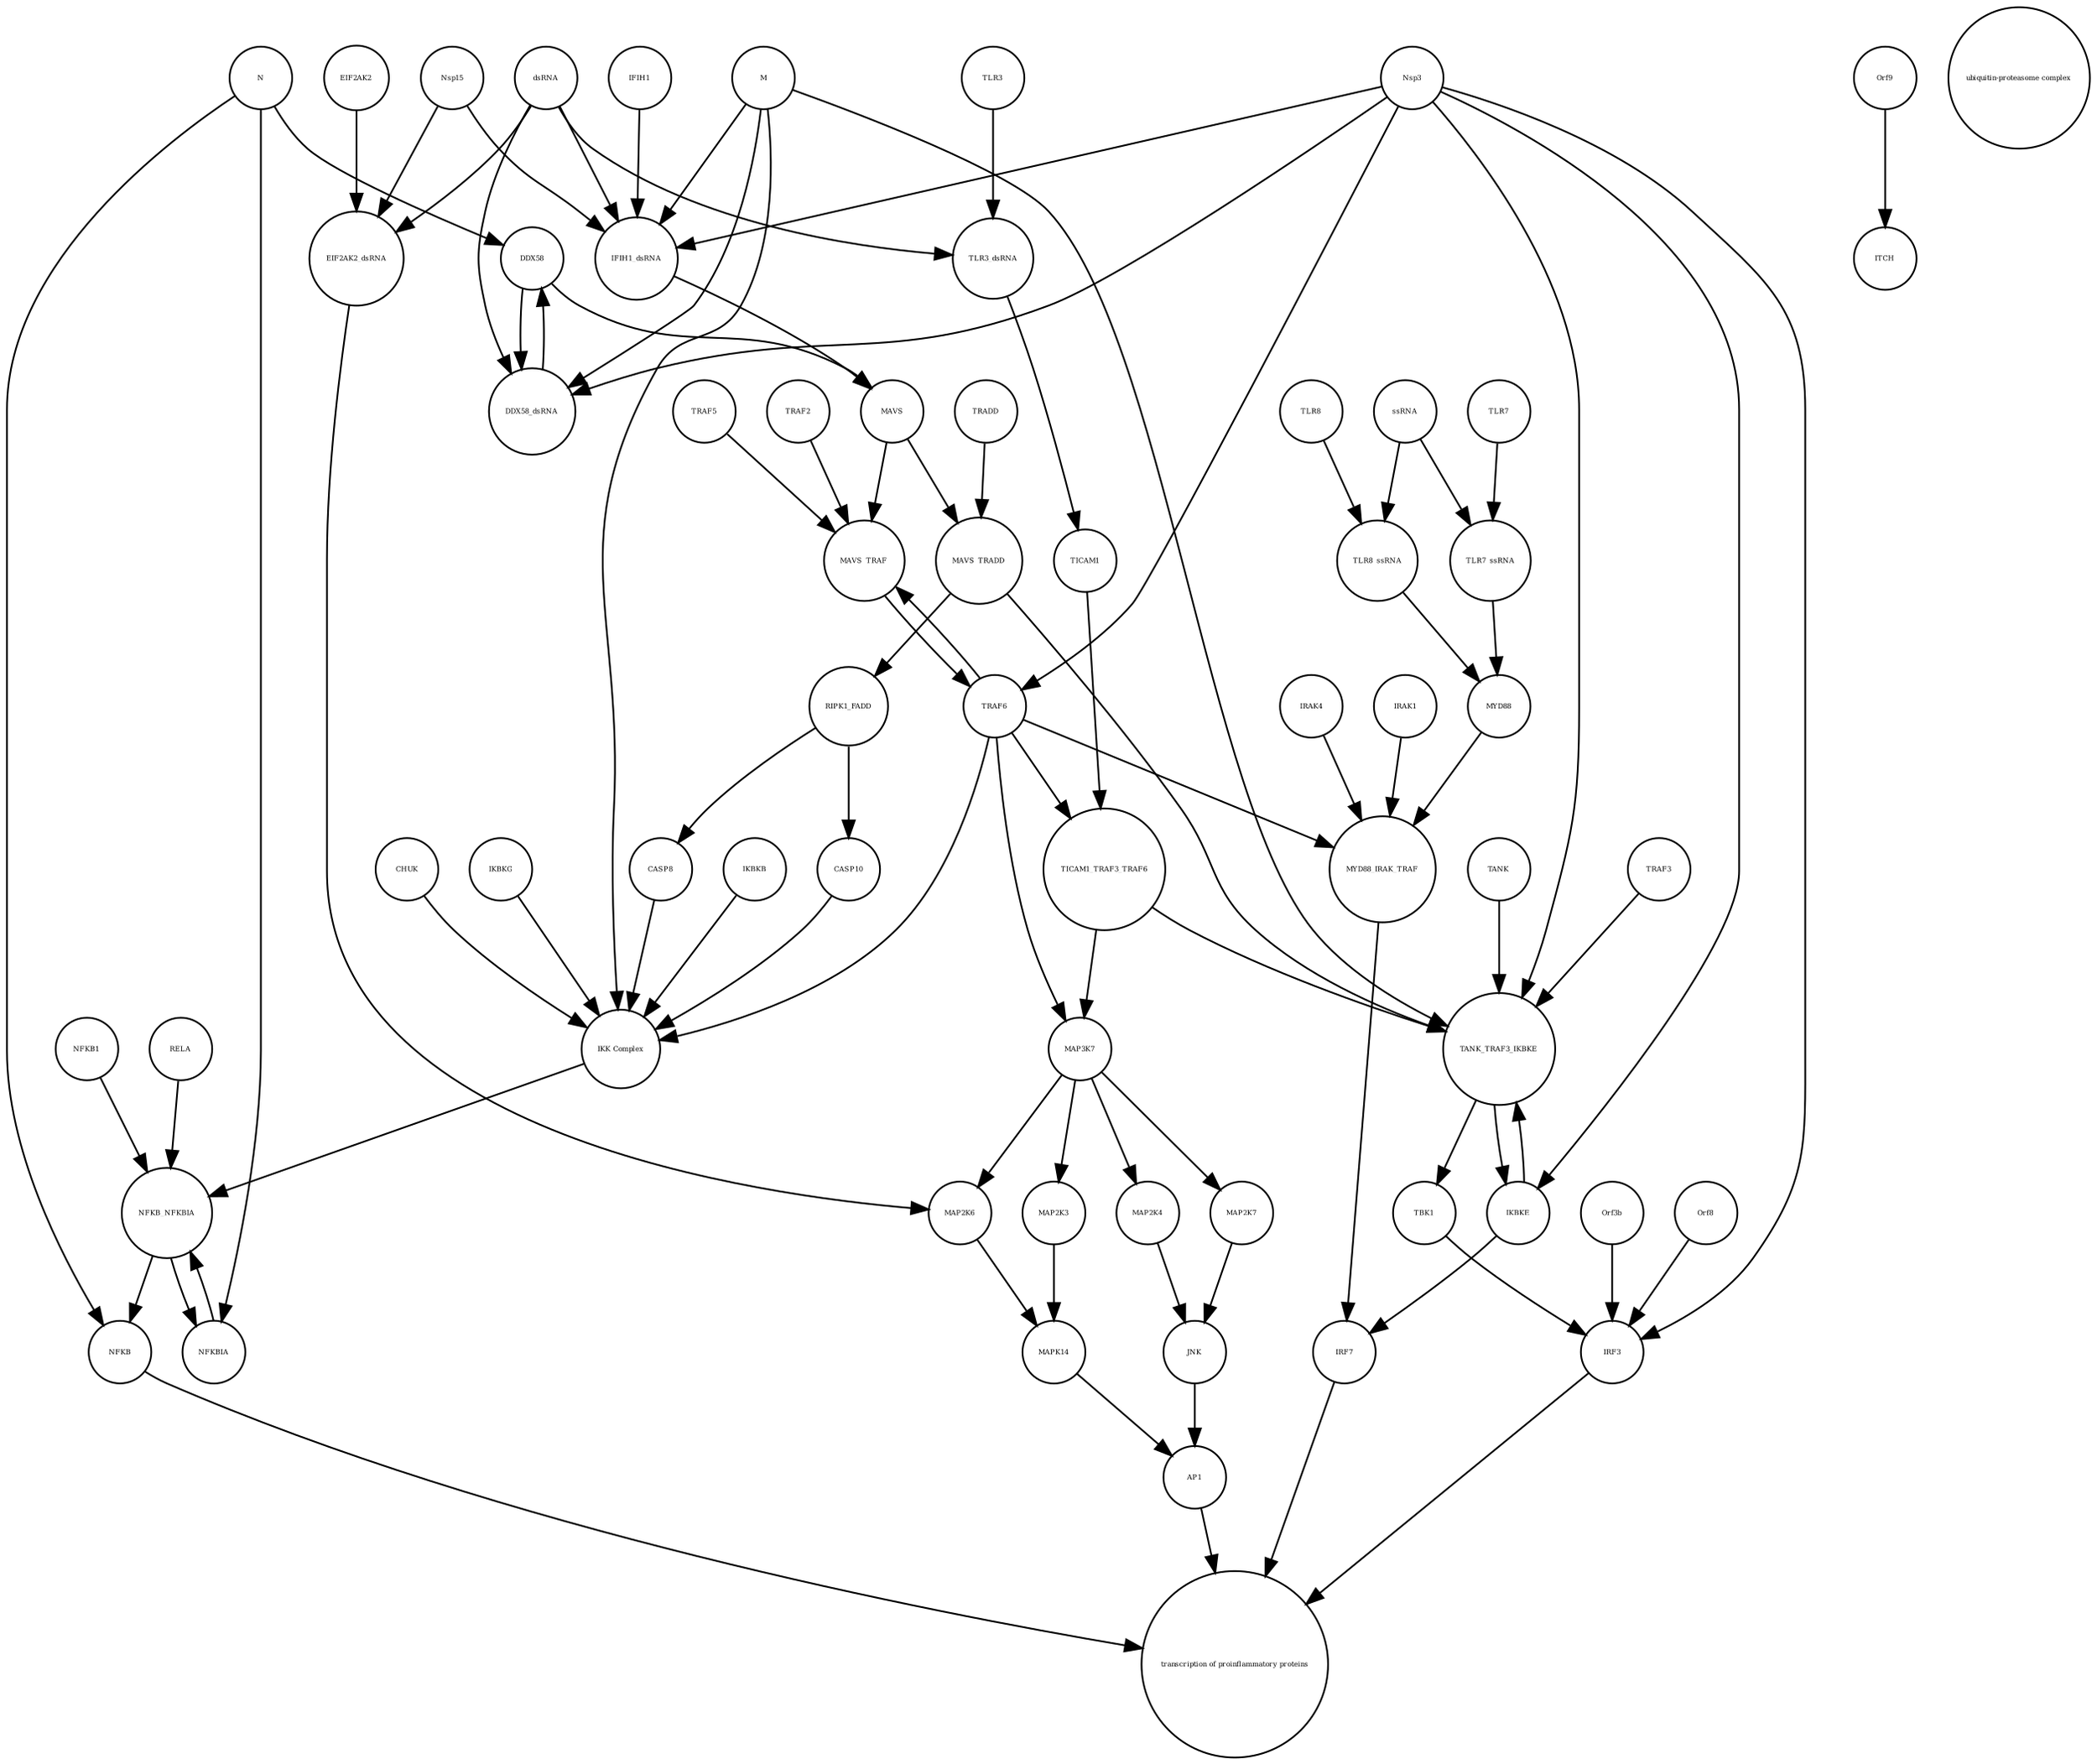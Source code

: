 strict digraph  {
AP1 [annotation="", bipartite=0, cls=complex, fontsize=4, label=AP1, shape=circle];
"transcription of proinflammatory proteins" [annotation="", bipartite=0, cls=phenotype, fontsize=4, label="transcription of proinflammatory proteins", shape=circle];
NFKB [annotation="", bipartite=0, cls=complex, fontsize=4, label=NFKB, shape=circle];
IRF3 [annotation=urn_miriam_hgnc_6118, bipartite=0, cls="macromolecule multimer", fontsize=4, label=IRF3, shape=circle];
IRF7 [annotation=urn_miriam_hgnc_6122, bipartite=0, cls="macromolecule multimer", fontsize=4, label=IRF7, shape=circle];
Orf3b [annotation=urn_miriam_uniprot_P59633, bipartite=0, cls=macromolecule, fontsize=4, label=Orf3b, shape=circle];
IRAK1 [annotation=urn_miriam_hgnc_6112, bipartite=0, cls=macromolecule, fontsize=4, label=IRAK1, shape=circle];
NFKB1 [annotation="", bipartite=0, cls=macromolecule, fontsize=4, label=NFKB1, shape=circle];
IKBKB [annotation="", bipartite=0, cls=macromolecule, fontsize=4, label=IKBKB, shape=circle];
M [annotation=urn_miriam_ncbiprotein_1796318601, bipartite=0, cls=macromolecule, fontsize=4, label=M, shape=circle];
CHUK [annotation="", bipartite=0, cls=macromolecule, fontsize=4, label=CHUK, shape=circle];
NFKBIA [annotation=urn_miriam_hgnc_7797, bipartite=0, cls=macromolecule, fontsize=4, label=NFKBIA, shape=circle];
IKBKG [annotation="", bipartite=0, cls=macromolecule, fontsize=4, label=IKBKG, shape=circle];
NFKB_NFKBIA [annotation="", bipartite=0, cls=complex, fontsize=4, label=NFKB_NFKBIA, shape=circle];
TLR7_ssRNA [annotation="", bipartite=0, cls=complex, fontsize=4, label=TLR7_ssRNA, shape=circle];
MAP2K3 [annotation="", bipartite=0, cls=macromolecule, fontsize=4, label=MAP2K3, shape=circle];
MYD88 [annotation="", bipartite=0, cls=macromolecule, fontsize=4, label=MYD88, shape=circle];
MAVS_TRADD [annotation="", bipartite=0, cls=complex, fontsize=4, label=MAVS_TRADD, shape=circle];
IFIH1_dsRNA [annotation="", bipartite=0, cls=complex, fontsize=4, label=IFIH1_dsRNA, shape=circle];
MAVS_TRAF [annotation="", bipartite=0, cls=complex, fontsize=4, label=MAVS_TRAF, shape=circle];
dsRNA [annotation="", bipartite=0, cls="nucleic acid feature", fontsize=4, label=dsRNA, shape=circle];
MYD88_IRAK_TRAF [annotation="", bipartite=0, cls=complex, fontsize=4, label=MYD88_IRAK_TRAF, shape=circle];
MAPK14 [annotation="", bipartite=0, cls=macromolecule, fontsize=4, label=MAPK14, shape=circle];
TLR7 [annotation=urn_miriam_hgnc_15631, bipartite=0, cls=macromolecule, fontsize=4, label=TLR7, shape=circle];
RIPK1_FADD [annotation="", bipartite=0, cls=complex, fontsize=4, label=RIPK1_FADD, shape=circle];
TRADD [annotation=urn_miriam_hgnc_12030, bipartite=0, cls=macromolecule, fontsize=4, label=TRADD, shape=circle];
N [annotation=urn_miriam_ncbiprotein_1798174255, bipartite=0, cls=macromolecule, fontsize=4, label=N, shape=circle];
IKBKE [annotation=urn_miriam_hgnc_14552, bipartite=0, cls=macromolecule, fontsize=4, label=IKBKE, shape=circle];
Orf8 [annotation=urn_miriam_ncbiprotein_1796318604, bipartite=0, cls=macromolecule, fontsize=4, label=Orf8, shape=circle];
TRAF6 [annotation=urn_miriam_hgnc_12036, bipartite=0, cls=macromolecule, fontsize=4, label=TRAF6, shape=circle];
ITCH [annotation="", bipartite=0, cls=macromolecule, fontsize=4, label=ITCH, shape=circle];
RELA [annotation="", bipartite=0, cls=macromolecule, fontsize=4, label=RELA, shape=circle];
TLR3_dsRNA [annotation="", bipartite=0, cls=complex, fontsize=4, label=TLR3_dsRNA, shape=circle];
TANK_TRAF3_IKBKE [annotation="", bipartite=0, cls=complex, fontsize=4, label=TANK_TRAF3_IKBKE, shape=circle];
MAP3K7 [annotation="", bipartite=0, cls=macromolecule, fontsize=4, label=MAP3K7, shape=circle];
TRAF3 [annotation="", bipartite=0, cls=macromolecule, fontsize=4, label=TRAF3, shape=circle];
TANK [annotation="", bipartite=0, cls=macromolecule, fontsize=4, label=TANK, shape=circle];
JNK [annotation="", bipartite=0, cls=complex, fontsize=4, label=JNK, shape=circle];
Nsp3 [annotation=urn_miriam_ncbiprotein_1802476807, bipartite=0, cls=macromolecule, fontsize=4, label=Nsp3, shape=circle];
DDX58 [annotation=urn_miriam_hgnc_19102, bipartite=0, cls=macromolecule, fontsize=4, label=DDX58, shape=circle];
MAVS [annotation=urn_miriam_hgnc_29233, bipartite=0, cls="macromolecule multimer", fontsize=4, label=MAVS, shape=circle];
IRAK4 [annotation=urn_miriam_hgnc_17967, bipartite=0, cls=macromolecule, fontsize=4, label=IRAK4, shape=circle];
CASP10 [annotation="", bipartite=0, cls=macromolecule, fontsize=4, label=CASP10, shape=circle];
"ubiquitin-proteasome complex" [annotation="", bipartite=0, cls=complex, fontsize=4, label="ubiquitin-proteasome complex", shape=circle];
TICAM1 [annotation=urn_miriam_hgnc_18348, bipartite=0, cls=macromolecule, fontsize=4, label=TICAM1, shape=circle];
IFIH1 [annotation=urn_miriam_hgnc_18873, bipartite=0, cls=macromolecule, fontsize=4, label=IFIH1, shape=circle];
TLR8_ssRNA [annotation="", bipartite=0, cls=complex, fontsize=4, label=TLR8_ssRNA, shape=circle];
TRAF2 [annotation=urn_miriam_hgnc_12032, bipartite=0, cls=macromolecule, fontsize=4, label=TRAF2, shape=circle];
Orf9 [annotation=urn_miriam_uniprot_P59636, bipartite=0, cls=macromolecule, fontsize=4, label=Orf9, shape=circle];
MAP2K6 [annotation="", bipartite=0, cls=macromolecule, fontsize=4, label=MAP2K6, shape=circle];
MAP2K4 [annotation="", bipartite=0, cls=macromolecule, fontsize=4, label=MAP2K4, shape=circle];
"IKK Complex" [annotation="", bipartite=0, cls=complex, fontsize=4, label="IKK Complex", shape=circle];
TRAF5 [annotation=urn_miriam_hgnc_12035, bipartite=0, cls=macromolecule, fontsize=4, label=TRAF5, shape=circle];
DDX58_dsRNA [annotation="", bipartite=0, cls=complex, fontsize=4, label=DDX58_dsRNA, shape=circle];
EIF2AK2_dsRNA [annotation="", bipartite=0, cls=complex, fontsize=4, label=EIF2AK2_dsRNA, shape=circle];
ssRNA [annotation="", bipartite=0, cls="nucleic acid feature", fontsize=4, label=ssRNA, shape=circle];
TLR8 [annotation=urn_miriam_hgnc_15632, bipartite=0, cls=macromolecule, fontsize=4, label=TLR8, shape=circle];
MAP2K7 [annotation="", bipartite=0, cls=macromolecule, fontsize=4, label=MAP2K7, shape=circle];
CASP8 [annotation="", bipartite=0, cls=macromolecule, fontsize=4, label=CASP8, shape=circle];
TLR3 [annotation=urn_miriam_hgnc_11849, bipartite=0, cls="macromolecule multimer", fontsize=4, label=TLR3, shape=circle];
Nsp15 [annotation=urn_miriam_ncbiprotein_1802476818, bipartite=0, cls=macromolecule, fontsize=4, label=Nsp15, shape=circle];
EIF2AK2 [annotation=urn_miriam_hgnc_9437, bipartite=0, cls=macromolecule, fontsize=4, label=EIF2AK2, shape=circle];
TBK1 [annotation="", bipartite=0, cls=macromolecule, fontsize=4, label=TBK1, shape=circle];
TICAM1_TRAF3_TRAF6 [annotation="", bipartite=0, cls=complex, fontsize=4, label=TICAM1_TRAF3_TRAF6, shape=circle];
AP1 -> "transcription of proinflammatory proteins"  [annotation="", interaction_type="necessary stimulation"];
NFKB -> "transcription of proinflammatory proteins"  [annotation="", interaction_type="necessary stimulation"];
IRF3 -> "transcription of proinflammatory proteins"  [annotation="", interaction_type="necessary stimulation"];
IRF7 -> "transcription of proinflammatory proteins"  [annotation="", interaction_type="necessary stimulation"];
Orf3b -> IRF3  [annotation="urn_miriam_pubmed_17761676|urn_miriam_pubmed_31226023|urn_miriam_taxonomy_694009", interaction_type=inhibition];
IRAK1 -> MYD88_IRAK_TRAF  [annotation="", interaction_type=production];
NFKB1 -> NFKB_NFKBIA  [annotation="", interaction_type=production];
IKBKB -> "IKK Complex"  [annotation="", interaction_type=production];
M -> TANK_TRAF3_IKBKE  [annotation="urn_miriam_pubmed_19366914|urn_miriam_pubmed_27164085|urn_miriam_pubmed_19380580|urn_miriam_taxonomy_694009", interaction_type=inhibition];
M -> DDX58_dsRNA  [annotation="urn_miriam_pubmed_20303872|urn_miriam_pubmed_19380580|urn_miriam_pubmed_31226023|urn_miriam_taxonomy_694009", interaction_type=inhibition];
M -> "IKK Complex"  [annotation="urn_miriam_pubmed_19366914|urn_miriam_pubmed_20303872|urn_miriam_pubmed_17705188|urn_miriam_pubmed_694009", interaction_type=inhibition];
M -> IFIH1_dsRNA  [annotation="urn_miriam_pubmed_28484023|urn_miriam_pubmed_19380580|urn_miriam_pubmed_31226023|urn_miriam_taxonomy_694009", interaction_type=inhibition];
CHUK -> "IKK Complex"  [annotation="", interaction_type=production];
NFKBIA -> NFKB_NFKBIA  [annotation="", interaction_type=production];
IKBKG -> "IKK Complex"  [annotation="", interaction_type=production];
NFKB_NFKBIA -> NFKB  [annotation="", interaction_type=production];
NFKB_NFKBIA -> NFKBIA  [annotation="", interaction_type=production];
TLR7_ssRNA -> MYD88  [annotation=urn_miriam_pubmed_19366914, interaction_type=stimulation];
MAP2K3 -> MAPK14  [annotation=urn_miriam_pubmed_19366914, interaction_type=catalysis];
MYD88 -> MYD88_IRAK_TRAF  [annotation="", interaction_type=production];
MAVS_TRADD -> RIPK1_FADD  [annotation=urn_miriam_pubmed_19366914, interaction_type=stimulation];
MAVS_TRADD -> TANK_TRAF3_IKBKE  [annotation="urn_miriam_pubmed_19366914|urn_miriam_pubmed_27164085|urn_miriam_pubmed_19380580|urn_miriam_taxonomy_694009", interaction_type=stimulation];
IFIH1_dsRNA -> MAVS  [annotation=urn_miriam_pubmed_25581309, interaction_type=catalysis];
MAVS_TRAF -> TRAF6  [annotation=urn_miriam_pubmed_19366914, interaction_type=catalysis];
dsRNA -> EIF2AK2_dsRNA  [annotation="", interaction_type=production];
dsRNA -> DDX58_dsRNA  [annotation="", interaction_type=production];
dsRNA -> TLR3_dsRNA  [annotation="", interaction_type=production];
dsRNA -> IFIH1_dsRNA  [annotation="", interaction_type=production];
MYD88_IRAK_TRAF -> IRF7  [annotation=urn_miriam_pubmed_20303872, interaction_type=catalysis];
MAPK14 -> AP1  [annotation=urn_miriam_pubmed_19366914, interaction_type=stimulation];
TLR7 -> TLR7_ssRNA  [annotation="", interaction_type=production];
RIPK1_FADD -> CASP8  [annotation=urn_miriam_pubmed_19366914, interaction_type=stimulation];
RIPK1_FADD -> CASP10  [annotation=urn_miriam_pubmed_20303872, interaction_type=stimulation];
TRADD -> MAVS_TRADD  [annotation="", interaction_type=production];
N -> NFKB  [annotation="urn_miriam_pubmed_16143815|urn_miriam_taxonomy_694009", interaction_type=stimulation];
N -> NFKBIA  [annotation="urn_miriam_pubmed_16143815|urn_miriam_taxonomy_694009", interaction_type=stimulation];
N -> DDX58  [annotation="urn_miriam_pubmed_25581309|urn_miriam_pubmed_28148787|urn_miriam_taxonomy_694009", interaction_type=inhibition];
IKBKE -> IRF7  [annotation=urn_miriam_pubmed_20303872, interaction_type=catalysis];
IKBKE -> TANK_TRAF3_IKBKE  [annotation="", interaction_type=production];
Orf8 -> IRF3  [annotation="urn_miriam_pubmed_17761676|urn_miriam_pubmed_31226023|urn_miriam_taxonomy_694009", interaction_type=inhibition];
TRAF6 -> MAVS_TRAF  [annotation="", interaction_type=production];
TRAF6 -> "IKK Complex"  [annotation="urn_miriam_pubmed_19366914|urn_miriam_pubmed_20303872|urn_miriam_pubmed_17705188|urn_miriam_pubmed_694009", interaction_type=stimulation];
TRAF6 -> TICAM1_TRAF3_TRAF6  [annotation="", interaction_type=production];
TRAF6 -> MAP3K7  [annotation=urn_miriam_pubmed_19366914, interaction_type=stimulation];
TRAF6 -> MYD88_IRAK_TRAF  [annotation="", interaction_type=production];
RELA -> NFKB_NFKBIA  [annotation="", interaction_type=production];
TLR3_dsRNA -> TICAM1  [annotation=urn_miriam_pubmed_20303872, interaction_type=stimulation];
TANK_TRAF3_IKBKE -> IKBKE  [annotation="urn_miriam_pubmed_20303872|urn_miriam_pubmed_31226023|urn_miriam_taxonomy_694009", interaction_type=stimulation];
TANK_TRAF3_IKBKE -> TBK1  [annotation=urn_miriam_pubmed_19366914, interaction_type=stimulation];
MAP3K7 -> MAP2K7  [annotation=urn_miriam_pubmed_19366914, interaction_type=catalysis];
MAP3K7 -> MAP2K4  [annotation=urn_miriam_pubmed_19366914, interaction_type=catalysis];
MAP3K7 -> MAP2K3  [annotation=urn_miriam_pubmed_19366914, interaction_type=catalysis];
MAP3K7 -> MAP2K6  [annotation=urn_miriam_pubmed_19366914, interaction_type=catalysis];
TRAF3 -> TANK_TRAF3_IKBKE  [annotation="", interaction_type=production];
TANK -> TANK_TRAF3_IKBKE  [annotation="", interaction_type=production];
JNK -> AP1  [annotation=urn_miriam_pubmed_19366914, interaction_type=stimulation];
Nsp3 -> TRAF6  [annotation="urn_miriam_pubmed_27164085|urn_miriam_taxonomy_694009", interaction_type=catalysis];
Nsp3 -> IKBKE  [annotation="urn_miriam_pubmed_20303872|urn_miriam_pubmed_31226023|urn_miriam_taxonomy_694009", interaction_type=inhibition];
Nsp3 -> IRF3  [annotation="urn_miriam_pubmed_17761676|urn_miriam_pubmed_31226023|urn_miriam_taxonomy_694009", interaction_type=inhibition];
Nsp3 -> DDX58_dsRNA  [annotation="urn_miriam_pubmed_20303872|urn_miriam_pubmed_19380580|urn_miriam_pubmed_31226023|urn_miriam_taxonomy_694009", interaction_type=inhibition];
Nsp3 -> IFIH1_dsRNA  [annotation="urn_miriam_pubmed_28484023|urn_miriam_pubmed_19380580|urn_miriam_pubmed_31226023|urn_miriam_taxonomy_694009", interaction_type=inhibition];
Nsp3 -> TANK_TRAF3_IKBKE  [annotation="urn_miriam_pubmed_19366914|urn_miriam_pubmed_27164085|urn_miriam_pubmed_19380580|urn_miriam_taxonomy_694009", interaction_type=inhibition];
DDX58 -> MAVS  [annotation=urn_miriam_pubmed_25581309, interaction_type=catalysis];
DDX58 -> DDX58_dsRNA  [annotation="", interaction_type=production];
MAVS -> MAVS_TRADD  [annotation="", interaction_type=production];
MAVS -> MAVS_TRAF  [annotation="", interaction_type=production];
IRAK4 -> MYD88_IRAK_TRAF  [annotation="", interaction_type=production];
CASP10 -> "IKK Complex"  [annotation="urn_miriam_pubmed_19366914|urn_miriam_pubmed_20303872|urn_miriam_pubmed_17705188|urn_miriam_pubmed_694009", interaction_type=stimulation];
TICAM1 -> TICAM1_TRAF3_TRAF6  [annotation="", interaction_type=production];
IFIH1 -> IFIH1_dsRNA  [annotation="", interaction_type=production];
TLR8_ssRNA -> MYD88  [annotation=urn_miriam_pubmed_19366914, interaction_type=stimulation];
TRAF2 -> MAVS_TRAF  [annotation="", interaction_type=production];
Orf9 -> ITCH  [annotation="urn_miriam_pubmed_25135833|urn_miriam_taxonomy_694009", interaction_type=stimulation];
MAP2K6 -> MAPK14  [annotation=urn_miriam_pubmed_19366914, interaction_type=catalysis];
MAP2K4 -> JNK  [annotation=urn_miriam_pubmed_19366914, interaction_type=catalysis];
"IKK Complex" -> NFKB_NFKBIA  [annotation=urn_miriam_pubmed_19366914, interaction_type=catalysis];
TRAF5 -> MAVS_TRAF  [annotation="", interaction_type=production];
DDX58_dsRNA -> DDX58  [annotation="urn_miriam_pubmed_25581309|urn_miriam_pubmed_28148787|urn_miriam_taxonomy_694009", interaction_type=catalysis];
EIF2AK2_dsRNA -> MAP2K6  [annotation=urn_miriam_pubmed_19366914, interaction_type=stimulation];
ssRNA -> TLR8_ssRNA  [annotation="", interaction_type=production];
ssRNA -> TLR7_ssRNA  [annotation="", interaction_type=production];
TLR8 -> TLR8_ssRNA  [annotation="", interaction_type=production];
MAP2K7 -> JNK  [annotation=urn_miriam_pubmed_19366914, interaction_type=catalysis];
CASP8 -> "IKK Complex"  [annotation="urn_miriam_pubmed_19366914|urn_miriam_pubmed_20303872|urn_miriam_pubmed_17705188|urn_miriam_pubmed_694009", interaction_type=stimulation];
TLR3 -> TLR3_dsRNA  [annotation="", interaction_type=production];
Nsp15 -> EIF2AK2_dsRNA  [annotation="urn_miriam_pubmed_28484023|urn_miriam_pubmed_19366914|urn_miriam_taxonomy_694009", interaction_type=inhibition];
Nsp15 -> IFIH1_dsRNA  [annotation="urn_miriam_pubmed_28484023|urn_miriam_pubmed_19380580|urn_miriam_pubmed_31226023|urn_miriam_taxonomy_694009", interaction_type=inhibition];
EIF2AK2 -> EIF2AK2_dsRNA  [annotation="", interaction_type=production];
TBK1 -> IRF3  [annotation="urn_miriam_pubmed_17761676|urn_miriam_pubmed_31226023|urn_miriam_taxonomy_694009", interaction_type=catalysis];
TICAM1_TRAF3_TRAF6 -> TANK_TRAF3_IKBKE  [annotation="urn_miriam_pubmed_19380580|urn_miriam_pubmed_19366914|urn_miriam_taxonomy_694009", interaction_type=stimulation];
TICAM1_TRAF3_TRAF6 -> MAP3K7  [annotation=urn_miriam_pubmed_19366914, interaction_type=stimulation];
}
